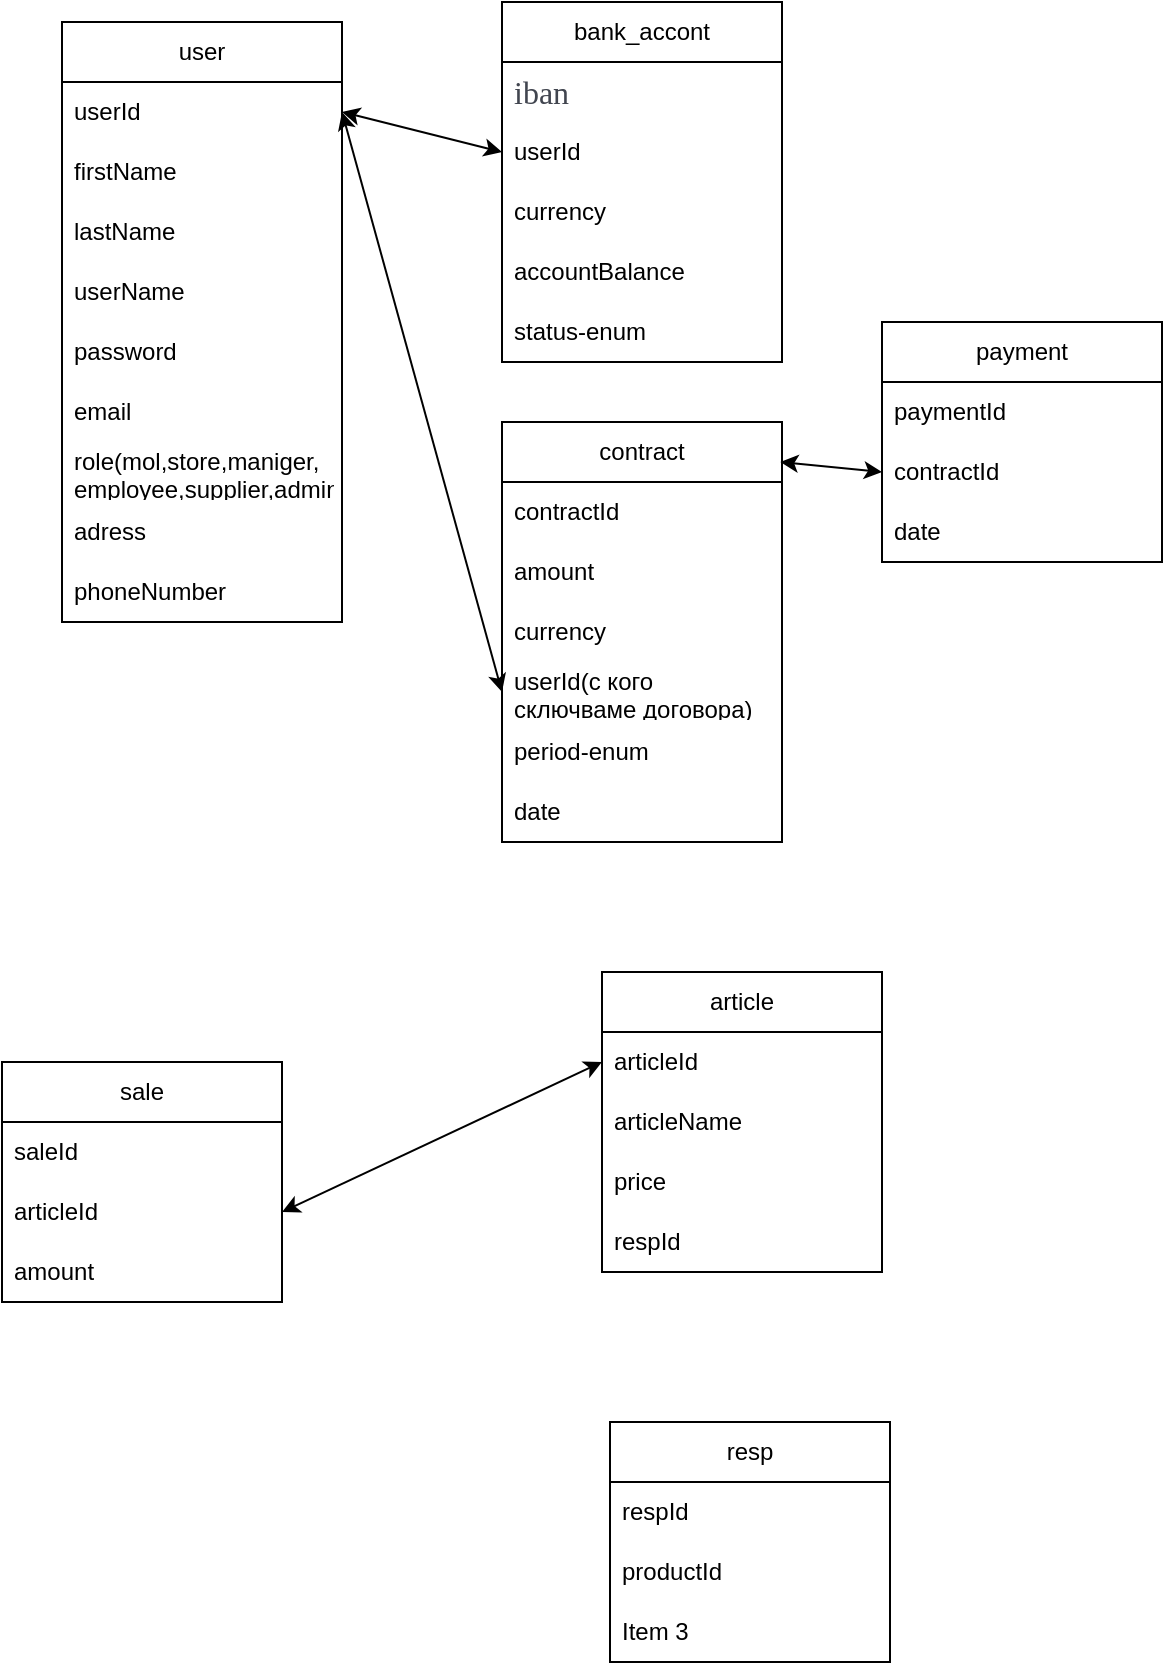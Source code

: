 <mxfile version="24.5.5" type="github">
  <diagram id="C5RBs43oDa-KdzZeNtuy" name="Page-1">
    <mxGraphModel dx="1222" dy="597" grid="1" gridSize="10" guides="1" tooltips="1" connect="1" arrows="1" fold="1" page="1" pageScale="1" pageWidth="827" pageHeight="1169" math="0" shadow="0">
      <root>
        <mxCell id="WIyWlLk6GJQsqaUBKTNV-0" />
        <mxCell id="WIyWlLk6GJQsqaUBKTNV-1" parent="WIyWlLk6GJQsqaUBKTNV-0" />
        <mxCell id="1jnV3sXvtAaH4lrn7efQ-0" value="user" style="swimlane;fontStyle=0;childLayout=stackLayout;horizontal=1;startSize=30;horizontalStack=0;resizeParent=1;resizeParentMax=0;resizeLast=0;collapsible=1;marginBottom=0;whiteSpace=wrap;html=1;" parent="WIyWlLk6GJQsqaUBKTNV-1" vertex="1">
          <mxGeometry x="70" y="110" width="140" height="300" as="geometry" />
        </mxCell>
        <mxCell id="1jnV3sXvtAaH4lrn7efQ-1" value="userId" style="text;strokeColor=none;fillColor=none;align=left;verticalAlign=middle;spacingLeft=4;spacingRight=4;overflow=hidden;points=[[0,0.5],[1,0.5]];portConstraint=eastwest;rotatable=0;whiteSpace=wrap;html=1;" parent="1jnV3sXvtAaH4lrn7efQ-0" vertex="1">
          <mxGeometry y="30" width="140" height="30" as="geometry" />
        </mxCell>
        <mxCell id="1jnV3sXvtAaH4lrn7efQ-8" value="firstName" style="text;strokeColor=none;fillColor=none;align=left;verticalAlign=middle;spacingLeft=4;spacingRight=4;overflow=hidden;points=[[0,0.5],[1,0.5]];portConstraint=eastwest;rotatable=0;whiteSpace=wrap;html=1;" parent="1jnV3sXvtAaH4lrn7efQ-0" vertex="1">
          <mxGeometry y="60" width="140" height="30" as="geometry" />
        </mxCell>
        <mxCell id="1jnV3sXvtAaH4lrn7efQ-9" value="lastName" style="text;strokeColor=none;fillColor=none;align=left;verticalAlign=middle;spacingLeft=4;spacingRight=4;overflow=hidden;points=[[0,0.5],[1,0.5]];portConstraint=eastwest;rotatable=0;whiteSpace=wrap;html=1;" parent="1jnV3sXvtAaH4lrn7efQ-0" vertex="1">
          <mxGeometry y="90" width="140" height="30" as="geometry" />
        </mxCell>
        <mxCell id="1jnV3sXvtAaH4lrn7efQ-2" value="userName" style="text;strokeColor=none;fillColor=none;align=left;verticalAlign=middle;spacingLeft=4;spacingRight=4;overflow=hidden;points=[[0,0.5],[1,0.5]];portConstraint=eastwest;rotatable=0;whiteSpace=wrap;html=1;" parent="1jnV3sXvtAaH4lrn7efQ-0" vertex="1">
          <mxGeometry y="120" width="140" height="30" as="geometry" />
        </mxCell>
        <mxCell id="1jnV3sXvtAaH4lrn7efQ-3" value="password" style="text;strokeColor=none;fillColor=none;align=left;verticalAlign=middle;spacingLeft=4;spacingRight=4;overflow=hidden;points=[[0,0.5],[1,0.5]];portConstraint=eastwest;rotatable=0;whiteSpace=wrap;html=1;" parent="1jnV3sXvtAaH4lrn7efQ-0" vertex="1">
          <mxGeometry y="150" width="140" height="30" as="geometry" />
        </mxCell>
        <mxCell id="1jnV3sXvtAaH4lrn7efQ-4" value="email" style="text;strokeColor=none;fillColor=none;align=left;verticalAlign=middle;spacingLeft=4;spacingRight=4;overflow=hidden;points=[[0,0.5],[1,0.5]];portConstraint=eastwest;rotatable=0;whiteSpace=wrap;html=1;" parent="1jnV3sXvtAaH4lrn7efQ-0" vertex="1">
          <mxGeometry y="180" width="140" height="30" as="geometry" />
        </mxCell>
        <mxCell id="1jnV3sXvtAaH4lrn7efQ-5" value="role(mol,store,maniger,&lt;div&gt;employee,supplier,admin&lt;/div&gt;" style="text;strokeColor=none;fillColor=none;align=left;verticalAlign=middle;spacingLeft=4;spacingRight=4;overflow=hidden;points=[[0,0.5],[1,0.5]];portConstraint=eastwest;rotatable=0;whiteSpace=wrap;html=1;" parent="1jnV3sXvtAaH4lrn7efQ-0" vertex="1">
          <mxGeometry y="210" width="140" height="30" as="geometry" />
        </mxCell>
        <mxCell id="1jnV3sXvtAaH4lrn7efQ-6" value="adress" style="text;strokeColor=none;fillColor=none;align=left;verticalAlign=middle;spacingLeft=4;spacingRight=4;overflow=hidden;points=[[0,0.5],[1,0.5]];portConstraint=eastwest;rotatable=0;whiteSpace=wrap;html=1;" parent="1jnV3sXvtAaH4lrn7efQ-0" vertex="1">
          <mxGeometry y="240" width="140" height="30" as="geometry" />
        </mxCell>
        <mxCell id="1jnV3sXvtAaH4lrn7efQ-7" value="phoneNumber" style="text;strokeColor=none;fillColor=none;align=left;verticalAlign=middle;spacingLeft=4;spacingRight=4;overflow=hidden;points=[[0,0.5],[1,0.5]];portConstraint=eastwest;rotatable=0;whiteSpace=wrap;html=1;" parent="1jnV3sXvtAaH4lrn7efQ-0" vertex="1">
          <mxGeometry y="270" width="140" height="30" as="geometry" />
        </mxCell>
        <mxCell id="1jnV3sXvtAaH4lrn7efQ-10" value="bank_accont" style="swimlane;fontStyle=0;childLayout=stackLayout;horizontal=1;startSize=30;horizontalStack=0;resizeParent=1;resizeParentMax=0;resizeLast=0;collapsible=1;marginBottom=0;whiteSpace=wrap;html=1;" parent="WIyWlLk6GJQsqaUBKTNV-1" vertex="1">
          <mxGeometry x="290" y="100" width="140" height="180" as="geometry" />
        </mxCell>
        <mxCell id="1jnV3sXvtAaH4lrn7efQ-11" value="&lt;font face=&quot;Roboto Slab&quot; color=&quot;#41454f&quot;&gt;&lt;span style=&quot;font-size: 16px; background-color: rgb(255, 255, 255);&quot;&gt;iban&lt;/span&gt;&lt;/font&gt;" style="text;strokeColor=none;fillColor=none;align=left;verticalAlign=middle;spacingLeft=4;spacingRight=4;overflow=hidden;points=[[0,0.5],[1,0.5]];portConstraint=eastwest;rotatable=0;whiteSpace=wrap;html=1;" parent="1jnV3sXvtAaH4lrn7efQ-10" vertex="1">
          <mxGeometry y="30" width="140" height="30" as="geometry" />
        </mxCell>
        <mxCell id="1jnV3sXvtAaH4lrn7efQ-13" value="userId" style="text;strokeColor=none;fillColor=none;align=left;verticalAlign=middle;spacingLeft=4;spacingRight=4;overflow=hidden;points=[[0,0.5],[1,0.5]];portConstraint=eastwest;rotatable=0;whiteSpace=wrap;html=1;" parent="1jnV3sXvtAaH4lrn7efQ-10" vertex="1">
          <mxGeometry y="60" width="140" height="30" as="geometry" />
        </mxCell>
        <mxCell id="1jnV3sXvtAaH4lrn7efQ-15" value="currency" style="text;strokeColor=none;fillColor=none;align=left;verticalAlign=middle;spacingLeft=4;spacingRight=4;overflow=hidden;points=[[0,0.5],[1,0.5]];portConstraint=eastwest;rotatable=0;whiteSpace=wrap;html=1;" parent="1jnV3sXvtAaH4lrn7efQ-10" vertex="1">
          <mxGeometry y="90" width="140" height="30" as="geometry" />
        </mxCell>
        <mxCell id="1jnV3sXvtAaH4lrn7efQ-16" value="accountBalance" style="text;strokeColor=none;fillColor=none;align=left;verticalAlign=middle;spacingLeft=4;spacingRight=4;overflow=hidden;points=[[0,0.5],[1,0.5]];portConstraint=eastwest;rotatable=0;whiteSpace=wrap;html=1;" parent="1jnV3sXvtAaH4lrn7efQ-10" vertex="1">
          <mxGeometry y="120" width="140" height="30" as="geometry" />
        </mxCell>
        <mxCell id="1jnV3sXvtAaH4lrn7efQ-17" value="status-enum" style="text;strokeColor=none;fillColor=none;align=left;verticalAlign=middle;spacingLeft=4;spacingRight=4;overflow=hidden;points=[[0,0.5],[1,0.5]];portConstraint=eastwest;rotatable=0;whiteSpace=wrap;html=1;" parent="1jnV3sXvtAaH4lrn7efQ-10" vertex="1">
          <mxGeometry y="150" width="140" height="30" as="geometry" />
        </mxCell>
        <mxCell id="1jnV3sXvtAaH4lrn7efQ-14" value="" style="endArrow=classic;startArrow=classic;html=1;rounded=0;exitX=1;exitY=0.5;exitDx=0;exitDy=0;entryX=0;entryY=0.5;entryDx=0;entryDy=0;" parent="WIyWlLk6GJQsqaUBKTNV-1" source="1jnV3sXvtAaH4lrn7efQ-1" target="1jnV3sXvtAaH4lrn7efQ-13" edge="1">
          <mxGeometry width="50" height="50" relative="1" as="geometry">
            <mxPoint x="330" y="340" as="sourcePoint" />
            <mxPoint x="380" y="290" as="targetPoint" />
          </mxGeometry>
        </mxCell>
        <mxCell id="1jnV3sXvtAaH4lrn7efQ-18" value="contract" style="swimlane;fontStyle=0;childLayout=stackLayout;horizontal=1;startSize=30;horizontalStack=0;resizeParent=1;resizeParentMax=0;resizeLast=0;collapsible=1;marginBottom=0;whiteSpace=wrap;html=1;" parent="WIyWlLk6GJQsqaUBKTNV-1" vertex="1">
          <mxGeometry x="290" y="310" width="140" height="210" as="geometry" />
        </mxCell>
        <mxCell id="1jnV3sXvtAaH4lrn7efQ-19" value="contractId" style="text;strokeColor=none;fillColor=none;align=left;verticalAlign=middle;spacingLeft=4;spacingRight=4;overflow=hidden;points=[[0,0.5],[1,0.5]];portConstraint=eastwest;rotatable=0;whiteSpace=wrap;html=1;" parent="1jnV3sXvtAaH4lrn7efQ-18" vertex="1">
          <mxGeometry y="30" width="140" height="30" as="geometry" />
        </mxCell>
        <mxCell id="1jnV3sXvtAaH4lrn7efQ-20" value="amount" style="text;strokeColor=none;fillColor=none;align=left;verticalAlign=middle;spacingLeft=4;spacingRight=4;overflow=hidden;points=[[0,0.5],[1,0.5]];portConstraint=eastwest;rotatable=0;whiteSpace=wrap;html=1;" parent="1jnV3sXvtAaH4lrn7efQ-18" vertex="1">
          <mxGeometry y="60" width="140" height="30" as="geometry" />
        </mxCell>
        <mxCell id="1jnV3sXvtAaH4lrn7efQ-21" value="currency" style="text;strokeColor=none;fillColor=none;align=left;verticalAlign=middle;spacingLeft=4;spacingRight=4;overflow=hidden;points=[[0,0.5],[1,0.5]];portConstraint=eastwest;rotatable=0;whiteSpace=wrap;html=1;" parent="1jnV3sXvtAaH4lrn7efQ-18" vertex="1">
          <mxGeometry y="90" width="140" height="30" as="geometry" />
        </mxCell>
        <mxCell id="1jnV3sXvtAaH4lrn7efQ-22" value="userId(с кого сключваме договора)" style="text;strokeColor=none;fillColor=none;align=left;verticalAlign=middle;spacingLeft=4;spacingRight=4;overflow=hidden;points=[[0,0.5],[1,0.5]];portConstraint=eastwest;rotatable=0;whiteSpace=wrap;html=1;" parent="1jnV3sXvtAaH4lrn7efQ-18" vertex="1">
          <mxGeometry y="120" width="140" height="30" as="geometry" />
        </mxCell>
        <mxCell id="1jnV3sXvtAaH4lrn7efQ-25" value="period-enum" style="text;strokeColor=none;fillColor=none;align=left;verticalAlign=middle;spacingLeft=4;spacingRight=4;overflow=hidden;points=[[0,0.5],[1,0.5]];portConstraint=eastwest;rotatable=0;whiteSpace=wrap;html=1;" parent="1jnV3sXvtAaH4lrn7efQ-18" vertex="1">
          <mxGeometry y="150" width="140" height="30" as="geometry" />
        </mxCell>
        <mxCell id="1jnV3sXvtAaH4lrn7efQ-31" value="date" style="text;strokeColor=none;fillColor=none;align=left;verticalAlign=middle;spacingLeft=4;spacingRight=4;overflow=hidden;points=[[0,0.5],[1,0.5]];portConstraint=eastwest;rotatable=0;whiteSpace=wrap;html=1;" parent="1jnV3sXvtAaH4lrn7efQ-18" vertex="1">
          <mxGeometry y="180" width="140" height="30" as="geometry" />
        </mxCell>
        <mxCell id="1jnV3sXvtAaH4lrn7efQ-23" value="" style="endArrow=classic;startArrow=classic;html=1;rounded=0;exitX=1;exitY=0.5;exitDx=0;exitDy=0;entryX=0;entryY=0.5;entryDx=0;entryDy=0;" parent="WIyWlLk6GJQsqaUBKTNV-1" source="1jnV3sXvtAaH4lrn7efQ-1" target="1jnV3sXvtAaH4lrn7efQ-22" edge="1">
          <mxGeometry width="50" height="50" relative="1" as="geometry">
            <mxPoint x="240" y="300" as="sourcePoint" />
            <mxPoint x="290" y="250" as="targetPoint" />
          </mxGeometry>
        </mxCell>
        <mxCell id="1jnV3sXvtAaH4lrn7efQ-26" value="payment" style="swimlane;fontStyle=0;childLayout=stackLayout;horizontal=1;startSize=30;horizontalStack=0;resizeParent=1;resizeParentMax=0;resizeLast=0;collapsible=1;marginBottom=0;whiteSpace=wrap;html=1;" parent="WIyWlLk6GJQsqaUBKTNV-1" vertex="1">
          <mxGeometry x="480" y="260" width="140" height="120" as="geometry" />
        </mxCell>
        <mxCell id="1jnV3sXvtAaH4lrn7efQ-27" value="paymentId" style="text;strokeColor=none;fillColor=none;align=left;verticalAlign=middle;spacingLeft=4;spacingRight=4;overflow=hidden;points=[[0,0.5],[1,0.5]];portConstraint=eastwest;rotatable=0;whiteSpace=wrap;html=1;" parent="1jnV3sXvtAaH4lrn7efQ-26" vertex="1">
          <mxGeometry y="30" width="140" height="30" as="geometry" />
        </mxCell>
        <mxCell id="1jnV3sXvtAaH4lrn7efQ-28" value="contractId" style="text;strokeColor=none;fillColor=none;align=left;verticalAlign=middle;spacingLeft=4;spacingRight=4;overflow=hidden;points=[[0,0.5],[1,0.5]];portConstraint=eastwest;rotatable=0;whiteSpace=wrap;html=1;" parent="1jnV3sXvtAaH4lrn7efQ-26" vertex="1">
          <mxGeometry y="60" width="140" height="30" as="geometry" />
        </mxCell>
        <mxCell id="1jnV3sXvtAaH4lrn7efQ-29" value="date" style="text;strokeColor=none;fillColor=none;align=left;verticalAlign=middle;spacingLeft=4;spacingRight=4;overflow=hidden;points=[[0,0.5],[1,0.5]];portConstraint=eastwest;rotatable=0;whiteSpace=wrap;html=1;" parent="1jnV3sXvtAaH4lrn7efQ-26" vertex="1">
          <mxGeometry y="90" width="140" height="30" as="geometry" />
        </mxCell>
        <mxCell id="1jnV3sXvtAaH4lrn7efQ-32" value="" style="endArrow=classic;startArrow=classic;html=1;rounded=0;exitX=0.994;exitY=0.095;exitDx=0;exitDy=0;exitPerimeter=0;entryX=0;entryY=0.5;entryDx=0;entryDy=0;" parent="WIyWlLk6GJQsqaUBKTNV-1" source="1jnV3sXvtAaH4lrn7efQ-18" target="1jnV3sXvtAaH4lrn7efQ-28" edge="1">
          <mxGeometry width="50" height="50" relative="1" as="geometry">
            <mxPoint x="430" y="360" as="sourcePoint" />
            <mxPoint x="480" y="310" as="targetPoint" />
          </mxGeometry>
        </mxCell>
        <mxCell id="1jnV3sXvtAaH4lrn7efQ-33" value="sale" style="swimlane;fontStyle=0;childLayout=stackLayout;horizontal=1;startSize=30;horizontalStack=0;resizeParent=1;resizeParentMax=0;resizeLast=0;collapsible=1;marginBottom=0;whiteSpace=wrap;html=1;" parent="WIyWlLk6GJQsqaUBKTNV-1" vertex="1">
          <mxGeometry x="40" y="630" width="140" height="120" as="geometry" />
        </mxCell>
        <mxCell id="1jnV3sXvtAaH4lrn7efQ-34" value="saleId" style="text;strokeColor=none;fillColor=none;align=left;verticalAlign=middle;spacingLeft=4;spacingRight=4;overflow=hidden;points=[[0,0.5],[1,0.5]];portConstraint=eastwest;rotatable=0;whiteSpace=wrap;html=1;" parent="1jnV3sXvtAaH4lrn7efQ-33" vertex="1">
          <mxGeometry y="30" width="140" height="30" as="geometry" />
        </mxCell>
        <mxCell id="1jnV3sXvtAaH4lrn7efQ-35" value="articleId" style="text;strokeColor=none;fillColor=none;align=left;verticalAlign=middle;spacingLeft=4;spacingRight=4;overflow=hidden;points=[[0,0.5],[1,0.5]];portConstraint=eastwest;rotatable=0;whiteSpace=wrap;html=1;" parent="1jnV3sXvtAaH4lrn7efQ-33" vertex="1">
          <mxGeometry y="60" width="140" height="30" as="geometry" />
        </mxCell>
        <mxCell id="1jnV3sXvtAaH4lrn7efQ-36" value="amount" style="text;strokeColor=none;fillColor=none;align=left;verticalAlign=middle;spacingLeft=4;spacingRight=4;overflow=hidden;points=[[0,0.5],[1,0.5]];portConstraint=eastwest;rotatable=0;whiteSpace=wrap;html=1;" parent="1jnV3sXvtAaH4lrn7efQ-33" vertex="1">
          <mxGeometry y="90" width="140" height="30" as="geometry" />
        </mxCell>
        <mxCell id="1jnV3sXvtAaH4lrn7efQ-38" value="article" style="swimlane;fontStyle=0;childLayout=stackLayout;horizontal=1;startSize=30;horizontalStack=0;resizeParent=1;resizeParentMax=0;resizeLast=0;collapsible=1;marginBottom=0;whiteSpace=wrap;html=1;" parent="WIyWlLk6GJQsqaUBKTNV-1" vertex="1">
          <mxGeometry x="340" y="585" width="140" height="150" as="geometry" />
        </mxCell>
        <mxCell id="1jnV3sXvtAaH4lrn7efQ-41" value="articleId" style="text;strokeColor=none;fillColor=none;align=left;verticalAlign=middle;spacingLeft=4;spacingRight=4;overflow=hidden;points=[[0,0.5],[1,0.5]];portConstraint=eastwest;rotatable=0;whiteSpace=wrap;html=1;" parent="1jnV3sXvtAaH4lrn7efQ-38" vertex="1">
          <mxGeometry y="30" width="140" height="30" as="geometry" />
        </mxCell>
        <mxCell id="1jnV3sXvtAaH4lrn7efQ-45" value="articleName" style="text;strokeColor=none;fillColor=none;align=left;verticalAlign=middle;spacingLeft=4;spacingRight=4;overflow=hidden;points=[[0,0.5],[1,0.5]];portConstraint=eastwest;rotatable=0;whiteSpace=wrap;html=1;" parent="1jnV3sXvtAaH4lrn7efQ-38" vertex="1">
          <mxGeometry y="60" width="140" height="30" as="geometry" />
        </mxCell>
        <mxCell id="1jnV3sXvtAaH4lrn7efQ-43" value="price" style="text;strokeColor=none;fillColor=none;align=left;verticalAlign=middle;spacingLeft=4;spacingRight=4;overflow=hidden;points=[[0,0.5],[1,0.5]];portConstraint=eastwest;rotatable=0;whiteSpace=wrap;html=1;" parent="1jnV3sXvtAaH4lrn7efQ-38" vertex="1">
          <mxGeometry y="90" width="140" height="30" as="geometry" />
        </mxCell>
        <mxCell id="1jnV3sXvtAaH4lrn7efQ-51" value="respId" style="text;strokeColor=none;fillColor=none;align=left;verticalAlign=middle;spacingLeft=4;spacingRight=4;overflow=hidden;points=[[0,0.5],[1,0.5]];portConstraint=eastwest;rotatable=0;whiteSpace=wrap;html=1;" parent="1jnV3sXvtAaH4lrn7efQ-38" vertex="1">
          <mxGeometry y="120" width="140" height="30" as="geometry" />
        </mxCell>
        <mxCell id="1jnV3sXvtAaH4lrn7efQ-44" value="" style="endArrow=classic;startArrow=classic;html=1;rounded=0;exitX=1;exitY=0.5;exitDx=0;exitDy=0;entryX=0;entryY=0.5;entryDx=0;entryDy=0;" parent="WIyWlLk6GJQsqaUBKTNV-1" source="1jnV3sXvtAaH4lrn7efQ-35" target="1jnV3sXvtAaH4lrn7efQ-41" edge="1">
          <mxGeometry width="50" height="50" relative="1" as="geometry">
            <mxPoint x="210" y="700" as="sourcePoint" />
            <mxPoint x="260" y="650" as="targetPoint" />
          </mxGeometry>
        </mxCell>
        <mxCell id="1jnV3sXvtAaH4lrn7efQ-52" value="resp" style="swimlane;fontStyle=0;childLayout=stackLayout;horizontal=1;startSize=30;horizontalStack=0;resizeParent=1;resizeParentMax=0;resizeLast=0;collapsible=1;marginBottom=0;whiteSpace=wrap;html=1;" parent="WIyWlLk6GJQsqaUBKTNV-1" vertex="1">
          <mxGeometry x="344" y="810" width="140" height="120" as="geometry" />
        </mxCell>
        <mxCell id="1jnV3sXvtAaH4lrn7efQ-53" value="respId" style="text;strokeColor=none;fillColor=none;align=left;verticalAlign=middle;spacingLeft=4;spacingRight=4;overflow=hidden;points=[[0,0.5],[1,0.5]];portConstraint=eastwest;rotatable=0;whiteSpace=wrap;html=1;" parent="1jnV3sXvtAaH4lrn7efQ-52" vertex="1">
          <mxGeometry y="30" width="140" height="30" as="geometry" />
        </mxCell>
        <mxCell id="1jnV3sXvtAaH4lrn7efQ-54" value="productId" style="text;strokeColor=none;fillColor=none;align=left;verticalAlign=middle;spacingLeft=4;spacingRight=4;overflow=hidden;points=[[0,0.5],[1,0.5]];portConstraint=eastwest;rotatable=0;whiteSpace=wrap;html=1;" parent="1jnV3sXvtAaH4lrn7efQ-52" vertex="1">
          <mxGeometry y="60" width="140" height="30" as="geometry" />
        </mxCell>
        <mxCell id="1jnV3sXvtAaH4lrn7efQ-55" value="Item 3" style="text;strokeColor=none;fillColor=none;align=left;verticalAlign=middle;spacingLeft=4;spacingRight=4;overflow=hidden;points=[[0,0.5],[1,0.5]];portConstraint=eastwest;rotatable=0;whiteSpace=wrap;html=1;" parent="1jnV3sXvtAaH4lrn7efQ-52" vertex="1">
          <mxGeometry y="90" width="140" height="30" as="geometry" />
        </mxCell>
      </root>
    </mxGraphModel>
  </diagram>
</mxfile>
